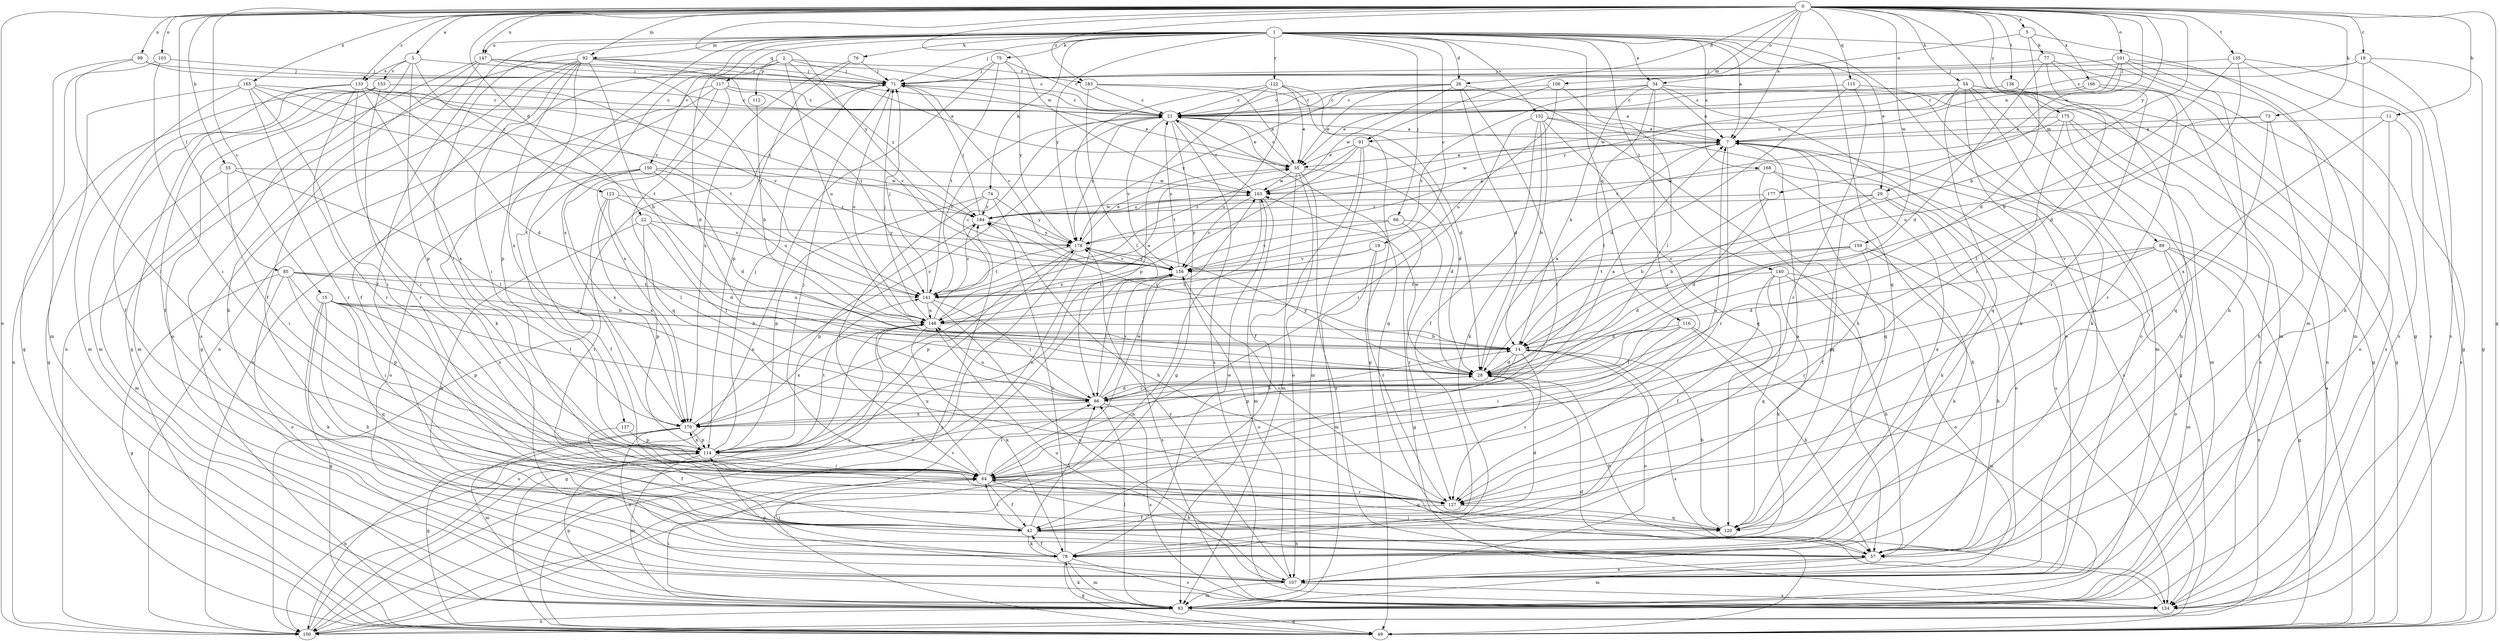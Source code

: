 strict digraph  {
0;
1;
2;
3;
5;
7;
11;
14;
15;
18;
19;
21;
22;
26;
28;
29;
34;
35;
42;
49;
54;
55;
57;
64;
66;
71;
73;
74;
75;
76;
77;
78;
85;
86;
89;
91;
92;
93;
99;
100;
101;
103;
106;
107;
112;
114;
115;
116;
117;
120;
122;
123;
127;
133;
134;
135;
136;
137;
140;
141;
147;
148;
150;
152;
153;
156;
159;
163;
165;
166;
168;
170;
175;
177;
178;
183;
184;
0 -> 3  [label=a];
0 -> 5  [label=a];
0 -> 7  [label=a];
0 -> 11  [label=b];
0 -> 14  [label=b];
0 -> 15  [label=c];
0 -> 18  [label=c];
0 -> 22  [label=d];
0 -> 26  [label=d];
0 -> 29  [label=e];
0 -> 49  [label=g];
0 -> 54  [label=h];
0 -> 55  [label=h];
0 -> 73  [label=k];
0 -> 85  [label=l];
0 -> 89  [label=m];
0 -> 91  [label=m];
0 -> 92  [label=m];
0 -> 99  [label=n];
0 -> 100  [label=n];
0 -> 101  [label=o];
0 -> 103  [label=o];
0 -> 106  [label=o];
0 -> 115  [label=q];
0 -> 133  [label=s];
0 -> 135  [label=t];
0 -> 136  [label=t];
0 -> 147  [label=u];
0 -> 159  [label=w];
0 -> 163  [label=w];
0 -> 165  [label=x];
0 -> 166  [label=x];
0 -> 175  [label=y];
0 -> 177  [label=y];
0 -> 178  [label=y];
0 -> 183  [label=z];
1 -> 7  [label=a];
1 -> 19  [label=c];
1 -> 26  [label=d];
1 -> 29  [label=e];
1 -> 34  [label=e];
1 -> 42  [label=f];
1 -> 49  [label=g];
1 -> 64  [label=i];
1 -> 66  [label=j];
1 -> 71  [label=j];
1 -> 74  [label=k];
1 -> 75  [label=k];
1 -> 76  [label=k];
1 -> 92  [label=m];
1 -> 107  [label=o];
1 -> 116  [label=q];
1 -> 117  [label=q];
1 -> 120  [label=q];
1 -> 122  [label=r];
1 -> 137  [label=t];
1 -> 140  [label=t];
1 -> 147  [label=u];
1 -> 150  [label=v];
1 -> 152  [label=v];
1 -> 168  [label=x];
1 -> 170  [label=x];
1 -> 178  [label=y];
2 -> 28  [label=d];
2 -> 71  [label=j];
2 -> 100  [label=n];
2 -> 112  [label=p];
2 -> 148  [label=u];
2 -> 183  [label=z];
2 -> 184  [label=z];
3 -> 71  [label=j];
3 -> 114  [label=p];
3 -> 123  [label=r];
3 -> 133  [label=s];
3 -> 134  [label=s];
3 -> 153  [label=v];
5 -> 28  [label=d];
5 -> 34  [label=e];
5 -> 77  [label=k];
5 -> 93  [label=m];
7 -> 35  [label=e];
7 -> 120  [label=q];
7 -> 127  [label=r];
7 -> 134  [label=s];
7 -> 163  [label=w];
11 -> 7  [label=a];
11 -> 107  [label=o];
11 -> 134  [label=s];
11 -> 170  [label=x];
14 -> 28  [label=d];
14 -> 107  [label=o];
14 -> 114  [label=p];
14 -> 127  [label=r];
14 -> 134  [label=s];
14 -> 184  [label=z];
15 -> 14  [label=b];
15 -> 49  [label=g];
15 -> 57  [label=h];
15 -> 78  [label=k];
15 -> 86  [label=l];
15 -> 114  [label=p];
15 -> 120  [label=q];
15 -> 148  [label=u];
18 -> 21  [label=c];
18 -> 49  [label=g];
18 -> 57  [label=h];
18 -> 71  [label=j];
18 -> 134  [label=s];
19 -> 93  [label=m];
19 -> 127  [label=r];
19 -> 148  [label=u];
19 -> 156  [label=v];
21 -> 7  [label=a];
21 -> 35  [label=e];
21 -> 49  [label=g];
21 -> 120  [label=q];
21 -> 134  [label=s];
21 -> 156  [label=v];
21 -> 178  [label=y];
22 -> 28  [label=d];
22 -> 57  [label=h];
22 -> 86  [label=l];
22 -> 114  [label=p];
22 -> 178  [label=y];
26 -> 21  [label=c];
26 -> 28  [label=d];
26 -> 35  [label=e];
26 -> 57  [label=h];
26 -> 64  [label=i];
26 -> 163  [label=w];
26 -> 178  [label=y];
28 -> 7  [label=a];
28 -> 57  [label=h];
28 -> 86  [label=l];
28 -> 163  [label=w];
28 -> 178  [label=y];
29 -> 14  [label=b];
29 -> 42  [label=f];
29 -> 78  [label=k];
29 -> 107  [label=o];
29 -> 184  [label=z];
34 -> 7  [label=a];
34 -> 14  [label=b];
34 -> 21  [label=c];
34 -> 49  [label=g];
34 -> 64  [label=i];
34 -> 86  [label=l];
34 -> 107  [label=o];
34 -> 156  [label=v];
35 -> 21  [label=c];
35 -> 28  [label=d];
35 -> 93  [label=m];
35 -> 107  [label=o];
35 -> 134  [label=s];
35 -> 163  [label=w];
42 -> 7  [label=a];
42 -> 28  [label=d];
42 -> 57  [label=h];
42 -> 64  [label=i];
42 -> 78  [label=k];
42 -> 86  [label=l];
49 -> 7  [label=a];
49 -> 184  [label=z];
54 -> 21  [label=c];
54 -> 49  [label=g];
54 -> 78  [label=k];
54 -> 93  [label=m];
54 -> 100  [label=n];
54 -> 107  [label=o];
54 -> 120  [label=q];
55 -> 64  [label=i];
55 -> 86  [label=l];
55 -> 93  [label=m];
55 -> 163  [label=w];
57 -> 64  [label=i];
57 -> 93  [label=m];
57 -> 107  [label=o];
64 -> 7  [label=a];
64 -> 42  [label=f];
64 -> 57  [label=h];
64 -> 71  [label=j];
64 -> 86  [label=l];
64 -> 120  [label=q];
64 -> 127  [label=r];
64 -> 148  [label=u];
64 -> 163  [label=w];
66 -> 49  [label=g];
66 -> 127  [label=r];
66 -> 156  [label=v];
66 -> 178  [label=y];
71 -> 21  [label=c];
71 -> 35  [label=e];
71 -> 100  [label=n];
71 -> 148  [label=u];
71 -> 156  [label=v];
73 -> 7  [label=a];
73 -> 57  [label=h];
73 -> 127  [label=r];
73 -> 148  [label=u];
74 -> 57  [label=h];
74 -> 64  [label=i];
74 -> 114  [label=p];
74 -> 178  [label=y];
74 -> 184  [label=z];
75 -> 21  [label=c];
75 -> 71  [label=j];
75 -> 100  [label=n];
75 -> 141  [label=t];
75 -> 178  [label=y];
76 -> 71  [label=j];
76 -> 114  [label=p];
76 -> 170  [label=x];
77 -> 28  [label=d];
77 -> 64  [label=i];
77 -> 71  [label=j];
77 -> 93  [label=m];
77 -> 127  [label=r];
78 -> 7  [label=a];
78 -> 42  [label=f];
78 -> 49  [label=g];
78 -> 64  [label=i];
78 -> 93  [label=m];
78 -> 134  [label=s];
78 -> 163  [label=w];
78 -> 184  [label=z];
85 -> 14  [label=b];
85 -> 49  [label=g];
85 -> 64  [label=i];
85 -> 107  [label=o];
85 -> 114  [label=p];
85 -> 141  [label=t];
85 -> 148  [label=u];
86 -> 7  [label=a];
86 -> 28  [label=d];
86 -> 134  [label=s];
86 -> 148  [label=u];
86 -> 156  [label=v];
86 -> 170  [label=x];
89 -> 28  [label=d];
89 -> 49  [label=g];
89 -> 93  [label=m];
89 -> 100  [label=n];
89 -> 107  [label=o];
89 -> 114  [label=p];
89 -> 156  [label=v];
91 -> 28  [label=d];
91 -> 35  [label=e];
91 -> 42  [label=f];
91 -> 93  [label=m];
91 -> 141  [label=t];
91 -> 170  [label=x];
92 -> 14  [label=b];
92 -> 21  [label=c];
92 -> 42  [label=f];
92 -> 49  [label=g];
92 -> 64  [label=i];
92 -> 71  [label=j];
92 -> 100  [label=n];
92 -> 114  [label=p];
92 -> 141  [label=t];
92 -> 170  [label=x];
93 -> 49  [label=g];
93 -> 64  [label=i];
93 -> 78  [label=k];
93 -> 86  [label=l];
93 -> 100  [label=n];
93 -> 114  [label=p];
99 -> 21  [label=c];
99 -> 64  [label=i];
99 -> 71  [label=j];
99 -> 93  [label=m];
100 -> 148  [label=u];
100 -> 156  [label=v];
100 -> 178  [label=y];
101 -> 7  [label=a];
101 -> 57  [label=h];
101 -> 71  [label=j];
101 -> 93  [label=m];
101 -> 134  [label=s];
101 -> 178  [label=y];
103 -> 49  [label=g];
103 -> 64  [label=i];
103 -> 71  [label=j];
106 -> 21  [label=c];
106 -> 35  [label=e];
106 -> 86  [label=l];
106 -> 148  [label=u];
107 -> 93  [label=m];
107 -> 114  [label=p];
107 -> 134  [label=s];
107 -> 148  [label=u];
107 -> 178  [label=y];
112 -> 14  [label=b];
114 -> 64  [label=i];
114 -> 71  [label=j];
114 -> 93  [label=m];
114 -> 100  [label=n];
114 -> 141  [label=t];
114 -> 170  [label=x];
115 -> 21  [label=c];
115 -> 28  [label=d];
115 -> 78  [label=k];
115 -> 127  [label=r];
116 -> 14  [label=b];
116 -> 57  [label=h];
116 -> 64  [label=i];
116 -> 86  [label=l];
116 -> 93  [label=m];
117 -> 21  [label=c];
117 -> 78  [label=k];
117 -> 100  [label=n];
117 -> 120  [label=q];
117 -> 156  [label=v];
117 -> 170  [label=x];
120 -> 14  [label=b];
122 -> 21  [label=c];
122 -> 28  [label=d];
122 -> 35  [label=e];
122 -> 49  [label=g];
122 -> 100  [label=n];
122 -> 114  [label=p];
122 -> 148  [label=u];
123 -> 86  [label=l];
123 -> 127  [label=r];
123 -> 156  [label=v];
123 -> 170  [label=x];
123 -> 184  [label=z];
127 -> 42  [label=f];
127 -> 120  [label=q];
127 -> 156  [label=v];
133 -> 21  [label=c];
133 -> 28  [label=d];
133 -> 42  [label=f];
133 -> 64  [label=i];
133 -> 93  [label=m];
133 -> 127  [label=r];
133 -> 141  [label=t];
133 -> 170  [label=x];
133 -> 184  [label=z];
134 -> 28  [label=d];
135 -> 14  [label=b];
135 -> 28  [label=d];
135 -> 49  [label=g];
135 -> 71  [label=j];
135 -> 134  [label=s];
136 -> 21  [label=c];
136 -> 120  [label=q];
137 -> 42  [label=f];
137 -> 114  [label=p];
140 -> 42  [label=f];
140 -> 57  [label=h];
140 -> 78  [label=k];
140 -> 107  [label=o];
140 -> 120  [label=q];
140 -> 141  [label=t];
141 -> 21  [label=c];
141 -> 71  [label=j];
141 -> 86  [label=l];
141 -> 107  [label=o];
141 -> 148  [label=u];
141 -> 184  [label=z];
147 -> 35  [label=e];
147 -> 42  [label=f];
147 -> 49  [label=g];
147 -> 71  [label=j];
147 -> 78  [label=k];
147 -> 141  [label=t];
148 -> 14  [label=b];
148 -> 21  [label=c];
148 -> 35  [label=e];
148 -> 49  [label=g];
148 -> 71  [label=j];
148 -> 78  [label=k];
148 -> 170  [label=x];
150 -> 28  [label=d];
150 -> 42  [label=f];
150 -> 107  [label=o];
150 -> 148  [label=u];
150 -> 163  [label=w];
150 -> 170  [label=x];
152 -> 7  [label=a];
152 -> 14  [label=b];
152 -> 42  [label=f];
152 -> 49  [label=g];
152 -> 64  [label=i];
152 -> 78  [label=k];
152 -> 120  [label=q];
153 -> 21  [label=c];
153 -> 42  [label=f];
153 -> 93  [label=m];
153 -> 100  [label=n];
153 -> 107  [label=o];
153 -> 127  [label=r];
153 -> 156  [label=v];
156 -> 21  [label=c];
156 -> 86  [label=l];
156 -> 107  [label=o];
156 -> 134  [label=s];
156 -> 141  [label=t];
156 -> 178  [label=y];
159 -> 28  [label=d];
159 -> 57  [label=h];
159 -> 78  [label=k];
159 -> 127  [label=r];
159 -> 141  [label=t];
159 -> 156  [label=v];
163 -> 21  [label=c];
163 -> 93  [label=m];
163 -> 100  [label=n];
163 -> 156  [label=v];
163 -> 184  [label=z];
165 -> 21  [label=c];
165 -> 49  [label=g];
165 -> 64  [label=i];
165 -> 93  [label=m];
165 -> 127  [label=r];
165 -> 141  [label=t];
165 -> 184  [label=z];
166 -> 21  [label=c];
166 -> 127  [label=r];
166 -> 134  [label=s];
166 -> 163  [label=w];
168 -> 57  [label=h];
168 -> 120  [label=q];
168 -> 134  [label=s];
168 -> 163  [label=w];
170 -> 14  [label=b];
170 -> 21  [label=c];
170 -> 49  [label=g];
170 -> 93  [label=m];
170 -> 107  [label=o];
170 -> 114  [label=p];
175 -> 57  [label=h];
175 -> 86  [label=l];
175 -> 93  [label=m];
175 -> 134  [label=s];
175 -> 156  [label=v];
175 -> 91  [label=u];
177 -> 14  [label=b];
177 -> 28  [label=d];
177 -> 184  [label=z];
178 -> 35  [label=e];
178 -> 100  [label=n];
178 -> 114  [label=p];
178 -> 141  [label=t];
178 -> 156  [label=v];
183 -> 7  [label=a];
183 -> 21  [label=c];
183 -> 35  [label=e];
183 -> 86  [label=l];
184 -> 7  [label=a];
184 -> 71  [label=j];
184 -> 114  [label=p];
184 -> 163  [label=w];
184 -> 178  [label=y];
}
